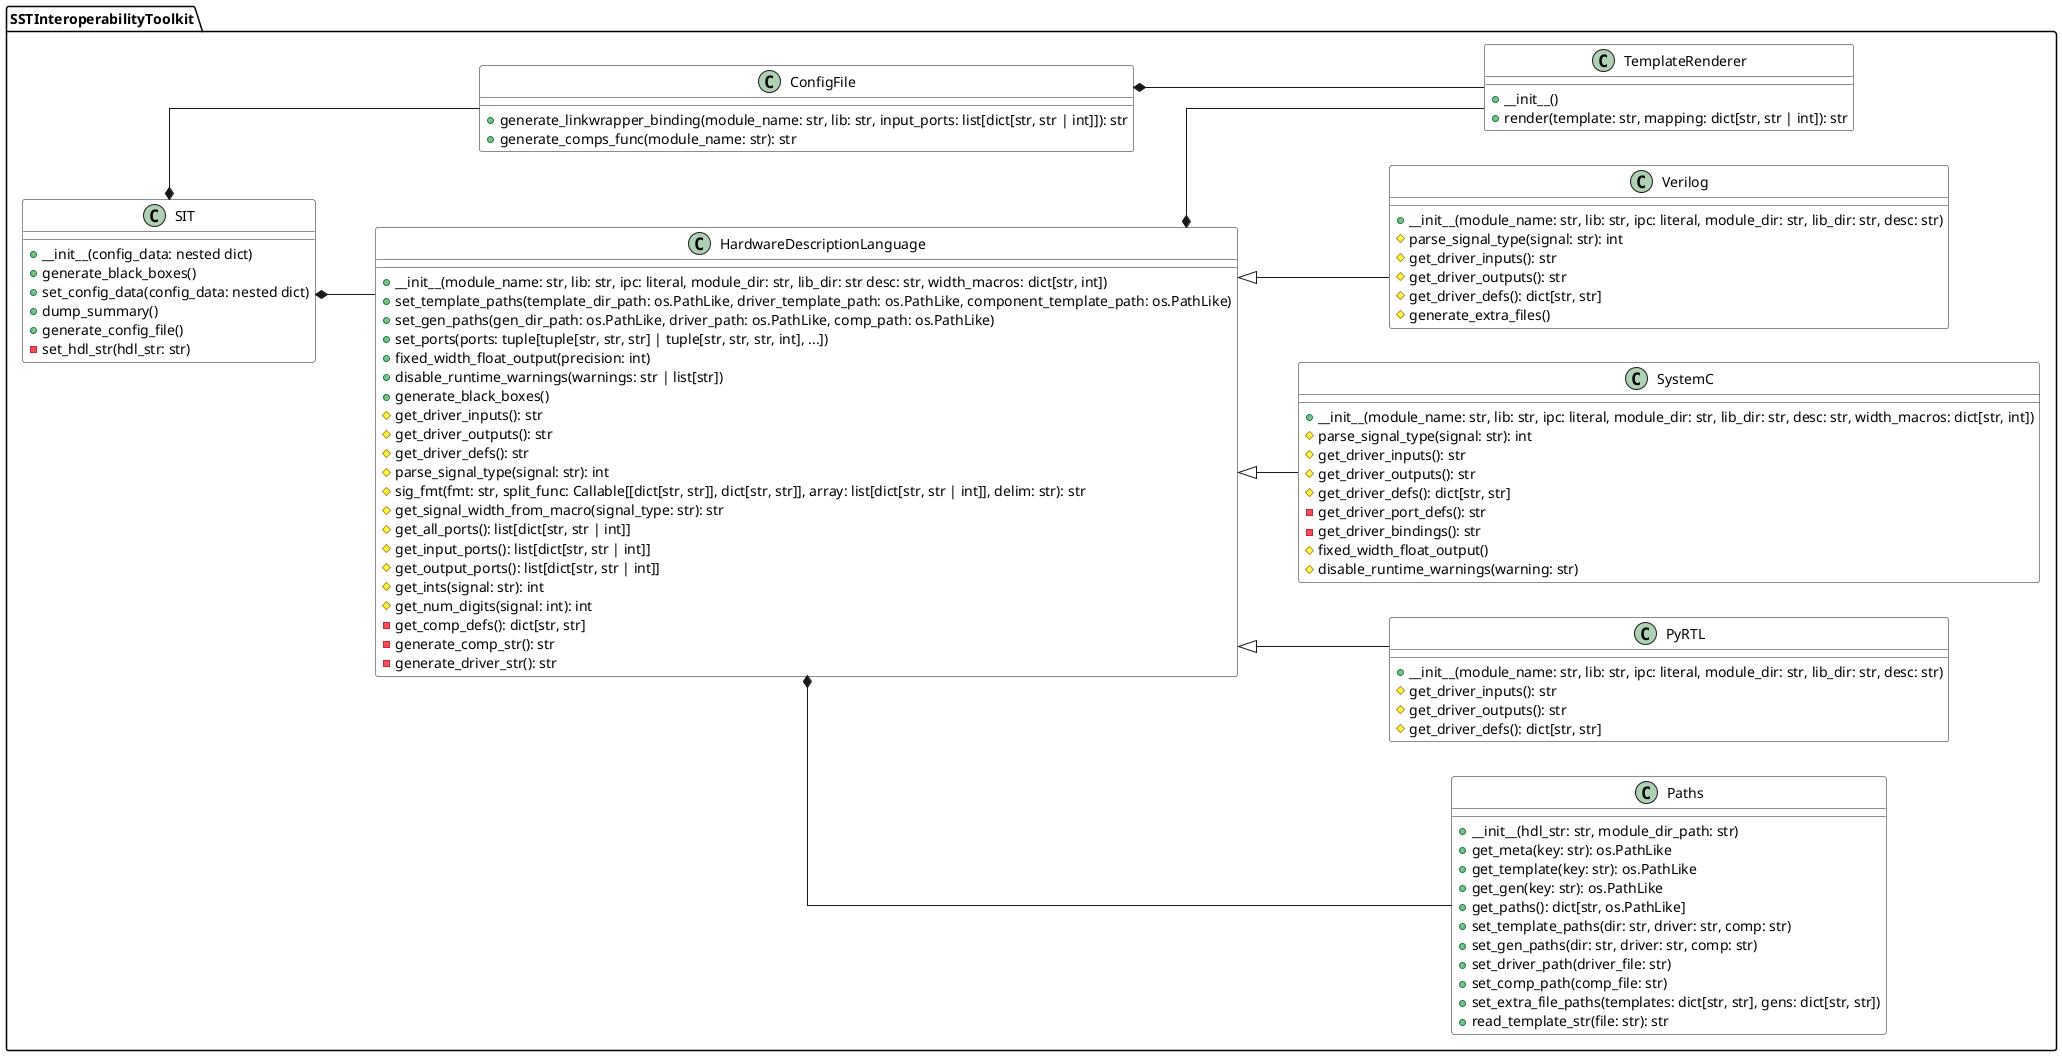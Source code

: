 @startuml

skinparam linetype polyline
skinparam linetype ortho
left to right direction
skinparam backgroundColor transparent
skinparam classBackgroundColor fff

namespace SSTInteroperabilityToolkit {

  class SIT {
    + __init__(config_data: nested dict)
    + generate_black_boxes()
    + set_config_data(config_data: nested dict)
    + dump_summary()
    + generate_config_file()
    - set_hdl_str(hdl_str: str)
  }

  class HardwareDescriptionLanguage {
    + __init__(module_name: str, lib: str, ipc: literal, module_dir: str, lib_dir: str desc: str, width_macros: dict[str, int])
    + set_template_paths(template_dir_path: os.PathLike, driver_template_path: os.PathLike, component_template_path: os.PathLike)
    + set_gen_paths(gen_dir_path: os.PathLike, driver_path: os.PathLike, comp_path: os.PathLike)
    + set_ports(ports: tuple[tuple[str, str, str] | tuple[str, str, str, int], ...])
    + fixed_width_float_output(precision: int)
    + disable_runtime_warnings(warnings: str | list[str])
    + generate_black_boxes()
    # get_driver_inputs(): str
    # get_driver_outputs(): str
    # get_driver_defs(): str
    # parse_signal_type(signal: str): int
    # sig_fmt(fmt: str, split_func: Callable[[dict[str, str]], dict[str, str]], array: list[dict[str, str | int]], delim: str): str
    # get_signal_width_from_macro(signal_type: str): str
    # get_all_ports(): list[dict[str, str | int]]
    # get_input_ports(): list[dict[str, str | int]]
    # get_output_ports(): list[dict[str, str | int]]
    # get_ints(signal: str): int
    # get_num_digits(signal: int): int
    - get_comp_defs(): dict[str, str]
    - generate_comp_str(): str
    - generate_driver_str(): str
  }

  class TemplateRenderer {
    + __init__()
    + render(template: str, mapping: dict[str, str | int]): str
  }

  class Paths {
    + __init__(hdl_str: str, module_dir_path: str)
    + get_meta(key: str): os.PathLike
    + get_template(key: str): os.PathLike
    + get_gen(key: str): os.PathLike
    + get_paths(): dict[str, os.PathLike]
    + set_template_paths(dir: str, driver: str, comp: str)
    + set_gen_paths(dir: str, driver: str, comp: str)
    + set_driver_path(driver_file: str)
    + set_comp_path(comp_file: str)
    + set_extra_file_paths(templates: dict[str, str], gens: dict[str, str])
    + read_template_str(file: str): str
  }

  class PyRTL {
      + __init__(module_name: str, lib: str, ipc: literal, module_dir: str, lib_dir: str, desc: str)
      # get_driver_inputs(): str
      # get_driver_outputs(): str
      # get_driver_defs(): dict[str, str]
  }

  class SystemC {
      + __init__(module_name: str, lib: str, ipc: literal, module_dir: str, lib_dir: str, desc: str, width_macros: dict[str, int])
      # parse_signal_type(signal: str): int
      # get_driver_inputs(): str
      # get_driver_outputs(): str
      # get_driver_defs(): dict[str, str]
      - get_driver_port_defs(): str
      - get_driver_bindings(): str
      # fixed_width_float_output()
      # disable_runtime_warnings(warning: str)
  }

  class Verilog {
      + __init__(module_name: str, lib: str, ipc: literal, module_dir: str, lib_dir: str, desc: str)
      # parse_signal_type(signal: str): int
      # get_driver_inputs(): str
      # get_driver_outputs(): str
      # get_driver_defs(): dict[str, str]
      # generate_extra_files()
  }

  class ConfigFile {
    + generate_linkwrapper_binding(module_name: str, lib: str, input_ports: list[dict[str, str | int]]): str
    + generate_comps_func(module_name: str): str
  }

  SIT *-- HardwareDescriptionLanguage
  SIT *-- ConfigFile

  ConfigFile *-- TemplateRenderer

  HardwareDescriptionLanguage *-- TemplateRenderer
  HardwareDescriptionLanguage *-- Paths
  HardwareDescriptionLanguage <|-- PyRTL
  HardwareDescriptionLanguage <|-- SystemC
  HardwareDescriptionLanguage <|-- Verilog

  'class Exception {}
  'class HardwareDescriptionLanguageError {}
  'class IPCException {}
  'class PortException {}
  'class SignalFormatException {}
  'class TemplateFileNotFound {}

  'Exception <|-- HardwareDescriptionLanguageError
  'HardwareDescriptionLanguageError <|-- IPCException
  'HardwareDescriptionLanguageError <|-- PortException
  'HardwareDescriptionLanguageError <|-- SignalFormatException
  'HardwareDescriptionLanguageError <|-- TemplateFileNotFound

}

